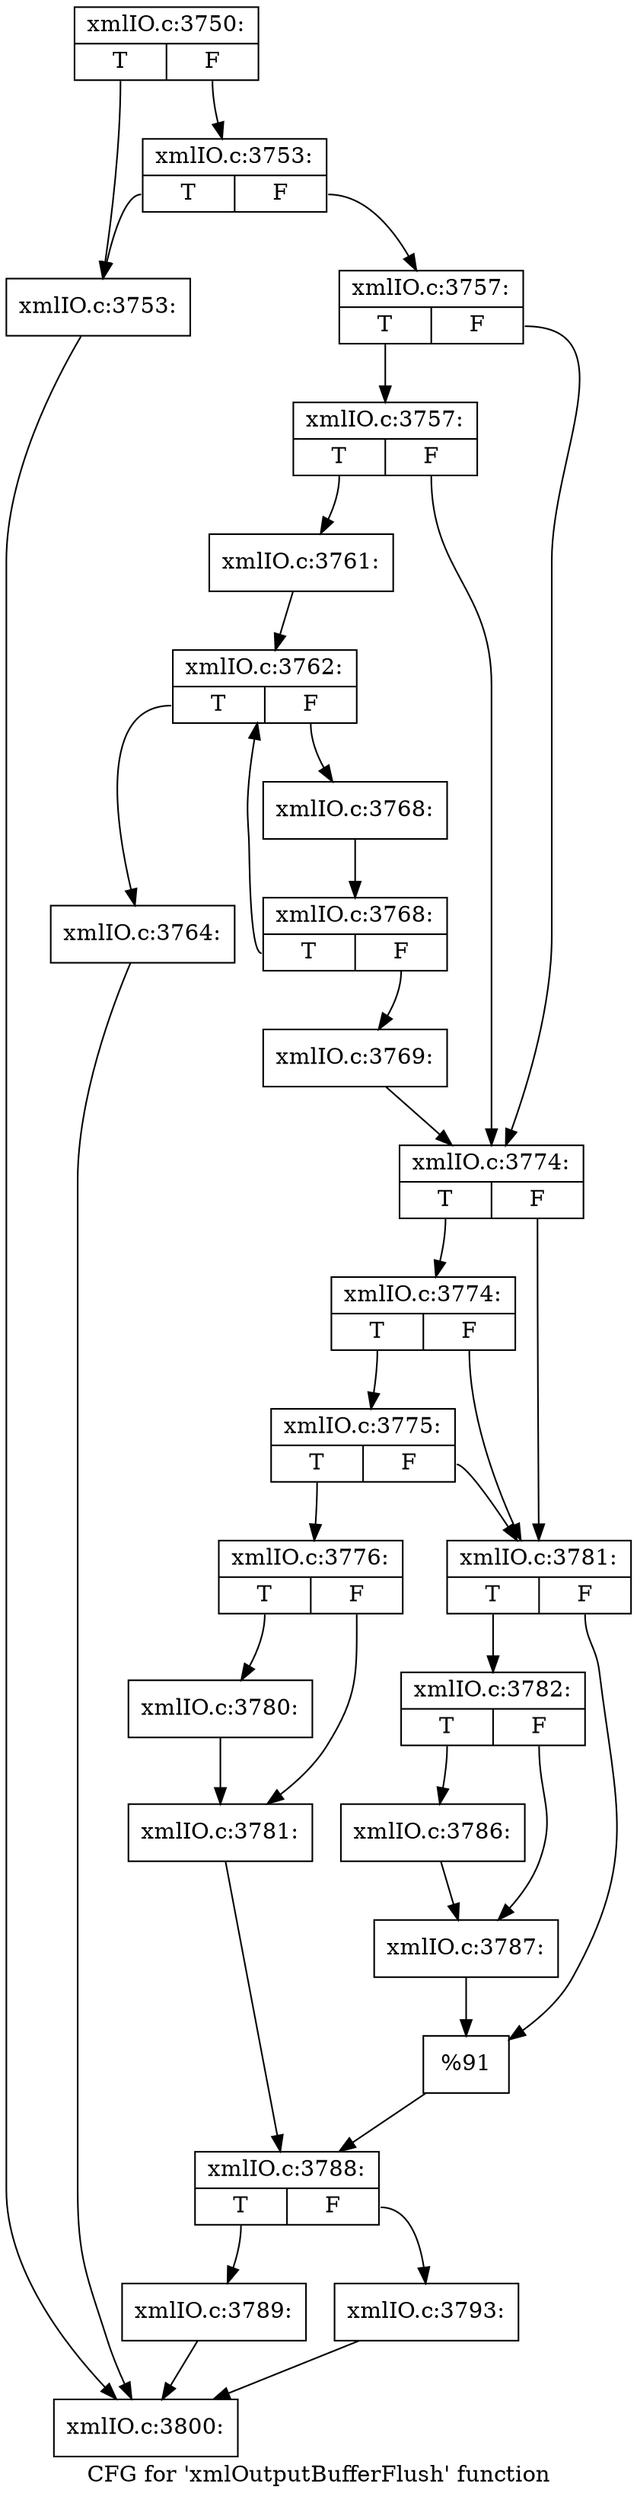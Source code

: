 digraph "CFG for 'xmlOutputBufferFlush' function" {
	label="CFG for 'xmlOutputBufferFlush' function";

	Node0x5340f10 [shape=record,label="{xmlIO.c:3750:|{<s0>T|<s1>F}}"];
	Node0x5340f10:s0 -> Node0x53447a0;
	Node0x5340f10:s1 -> Node0x5344840;
	Node0x5344840 [shape=record,label="{xmlIO.c:3753:|{<s0>T|<s1>F}}"];
	Node0x5344840:s0 -> Node0x53447a0;
	Node0x5344840:s1 -> Node0x53447f0;
	Node0x53447a0 [shape=record,label="{xmlIO.c:3753:}"];
	Node0x53447a0 -> Node0x5343f40;
	Node0x53447f0 [shape=record,label="{xmlIO.c:3757:|{<s0>T|<s1>F}}"];
	Node0x53447f0:s0 -> Node0x5345100;
	Node0x53447f0:s1 -> Node0x53450b0;
	Node0x5345100 [shape=record,label="{xmlIO.c:3757:|{<s0>T|<s1>F}}"];
	Node0x5345100:s0 -> Node0x5345060;
	Node0x5345100:s1 -> Node0x53450b0;
	Node0x5345060 [shape=record,label="{xmlIO.c:3761:}"];
	Node0x5345060 -> Node0x5345980;
	Node0x5345980 [shape=record,label="{xmlIO.c:3762:|{<s0>T|<s1>F}}"];
	Node0x5345980:s0 -> Node0x5345e40;
	Node0x5345980:s1 -> Node0x5345e90;
	Node0x5345e40 [shape=record,label="{xmlIO.c:3764:}"];
	Node0x5345e40 -> Node0x5343f40;
	Node0x5345e90 [shape=record,label="{xmlIO.c:3768:}"];
	Node0x5345e90 -> Node0x5345930;
	Node0x5345930 [shape=record,label="{xmlIO.c:3768:|{<s0>T|<s1>F}}"];
	Node0x5345930:s0 -> Node0x5345980;
	Node0x5345930:s1 -> Node0x53458e0;
	Node0x53458e0 [shape=record,label="{xmlIO.c:3769:}"];
	Node0x53458e0 -> Node0x53450b0;
	Node0x53450b0 [shape=record,label="{xmlIO.c:3774:|{<s0>T|<s1>F}}"];
	Node0x53450b0:s0 -> Node0x5346c00;
	Node0x53450b0:s1 -> Node0x5346b30;
	Node0x5346c00 [shape=record,label="{xmlIO.c:3774:|{<s0>T|<s1>F}}"];
	Node0x5346c00:s0 -> Node0x5346b80;
	Node0x5346c00:s1 -> Node0x5346b30;
	Node0x5346b80 [shape=record,label="{xmlIO.c:3775:|{<s0>T|<s1>F}}"];
	Node0x5346b80:s0 -> Node0x5346a90;
	Node0x5346b80:s1 -> Node0x5346b30;
	Node0x5346a90 [shape=record,label="{xmlIO.c:3776:|{<s0>T|<s1>F}}"];
	Node0x5346a90:s0 -> Node0x5348240;
	Node0x5346a90:s1 -> Node0x5348290;
	Node0x5348240 [shape=record,label="{xmlIO.c:3780:}"];
	Node0x5348240 -> Node0x5348290;
	Node0x5348290 [shape=record,label="{xmlIO.c:3781:}"];
	Node0x5348290 -> Node0x5346ae0;
	Node0x5346b30 [shape=record,label="{xmlIO.c:3781:|{<s0>T|<s1>F}}"];
	Node0x5346b30:s0 -> Node0x5348a20;
	Node0x5346b30:s1 -> Node0x5348a70;
	Node0x5348a20 [shape=record,label="{xmlIO.c:3782:|{<s0>T|<s1>F}}"];
	Node0x5348a20:s0 -> Node0x53499b0;
	Node0x5348a20:s1 -> Node0x5349a00;
	Node0x53499b0 [shape=record,label="{xmlIO.c:3786:}"];
	Node0x53499b0 -> Node0x5349a00;
	Node0x5349a00 [shape=record,label="{xmlIO.c:3787:}"];
	Node0x5349a00 -> Node0x5348a70;
	Node0x5348a70 [shape=record,label="{%91}"];
	Node0x5348a70 -> Node0x5346ae0;
	Node0x5346ae0 [shape=record,label="{xmlIO.c:3788:|{<s0>T|<s1>F}}"];
	Node0x5346ae0:s0 -> Node0x534a2b0;
	Node0x5346ae0:s1 -> Node0x534a300;
	Node0x534a2b0 [shape=record,label="{xmlIO.c:3789:}"];
	Node0x534a2b0 -> Node0x5343f40;
	Node0x534a300 [shape=record,label="{xmlIO.c:3793:}"];
	Node0x534a300 -> Node0x5343f40;
	Node0x5343f40 [shape=record,label="{xmlIO.c:3800:}"];
}
